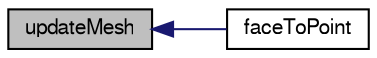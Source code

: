 digraph "updateMesh"
{
  bgcolor="transparent";
  edge [fontname="FreeSans",fontsize="10",labelfontname="FreeSans",labelfontsize="10"];
  node [fontname="FreeSans",fontsize="10",shape=record];
  rankdir="LR";
  Node1380 [label="updateMesh",height=0.2,width=0.4,color="black", fillcolor="grey75", style="filled", fontcolor="black"];
  Node1380 -> Node1381 [dir="back",color="midnightblue",fontsize="10",style="solid",fontname="FreeSans"];
  Node1381 [label="faceToPoint",height=0.2,width=0.4,color="black",URL="$a21726.html#a3bc47ec88778919001d47470af655729",tooltip="From face to tet point. "];
}
